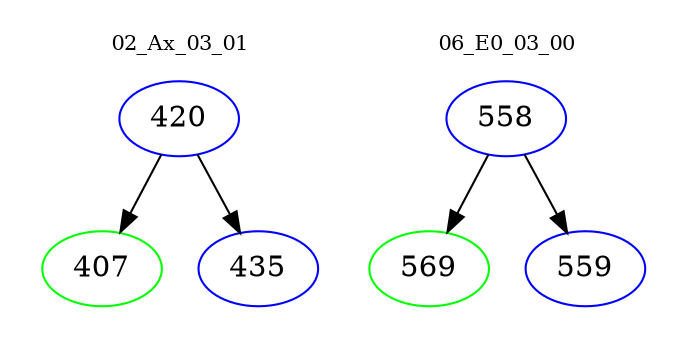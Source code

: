 digraph{
subgraph cluster_0 {
color = white
label = "02_Ax_03_01";
fontsize=10;
T0_420 [label="420", color="blue"]
T0_420 -> T0_407 [color="black"]
T0_407 [label="407", color="green"]
T0_420 -> T0_435 [color="black"]
T0_435 [label="435", color="blue"]
}
subgraph cluster_1 {
color = white
label = "06_E0_03_00";
fontsize=10;
T1_558 [label="558", color="blue"]
T1_558 -> T1_569 [color="black"]
T1_569 [label="569", color="green"]
T1_558 -> T1_559 [color="black"]
T1_559 [label="559", color="blue"]
}
}

